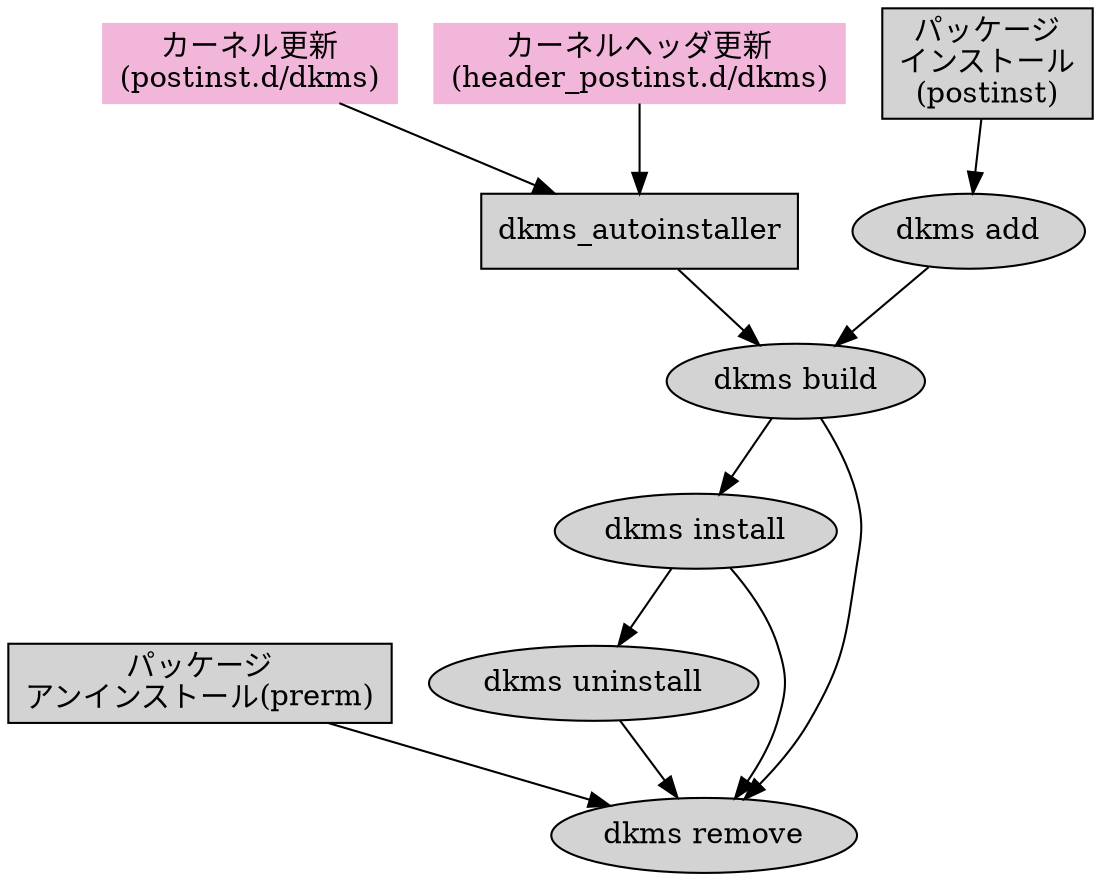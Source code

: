 // dot dkms.dot -T png > dkms.png
// dot dkms.dot -T dkms.eps
digraph structure {

node [style=filled  colorscheme=piyg9];

add [label="dkms add"]
build [label="dkms build"]
install [label="dkms install"]
uninstall [label="dkms uninstall"]
remove [label="dkms remove"]

k [shape = box, label="カーネル更新\n(postinst.d/dkms)", color=3]
kh [shape = box, label="カーネルヘッダ更新\n(header\_postinst.d/dkms)", color=3]

debinstall [shape = box, label="パッケージ\nインストール\n(postinst)"]
debuninstall [shape = box, label="パッケージ\nアンインストール(prerm)"]


trigger [shape = box, label="dkms_autoinstaller"]

k -> trigger;
kh -> trigger;
debinstall -> add;
debuninstall -> remove;
trigger -> build;
build -> remove;
install -> remove;
add -> build -> install -> uninstall -> remove;
}
